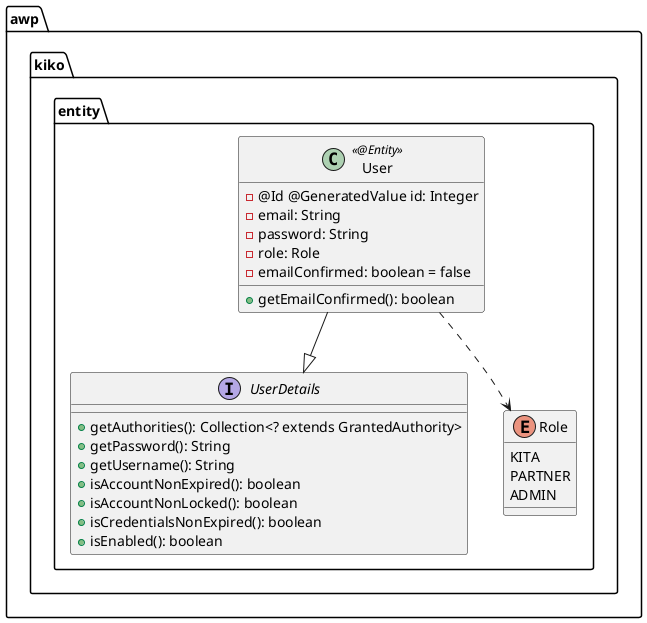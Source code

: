 @startuml User
package awp.kiko.entity {

    interface UserDetails {
        + getAuthorities(): Collection<? extends GrantedAuthority>
        + getPassword(): String
        + getUsername(): String
        + isAccountNonExpired(): boolean
        + isAccountNonLocked(): boolean
        + isCredentialsNonExpired(): boolean
        + isEnabled(): boolean
    }
    
    class User  <<@Entity>> {
        - @Id @GeneratedValue id: Integer
        - email: String
        - password: String
        - role: Role
        - emailConfirmed: boolean = false

        + getEmailConfirmed(): boolean
    }

    enum Role {
        KITA
        PARTNER
        ADMIN
    }

    User --|> UserDetails
    User ..> Role
}
@enduml